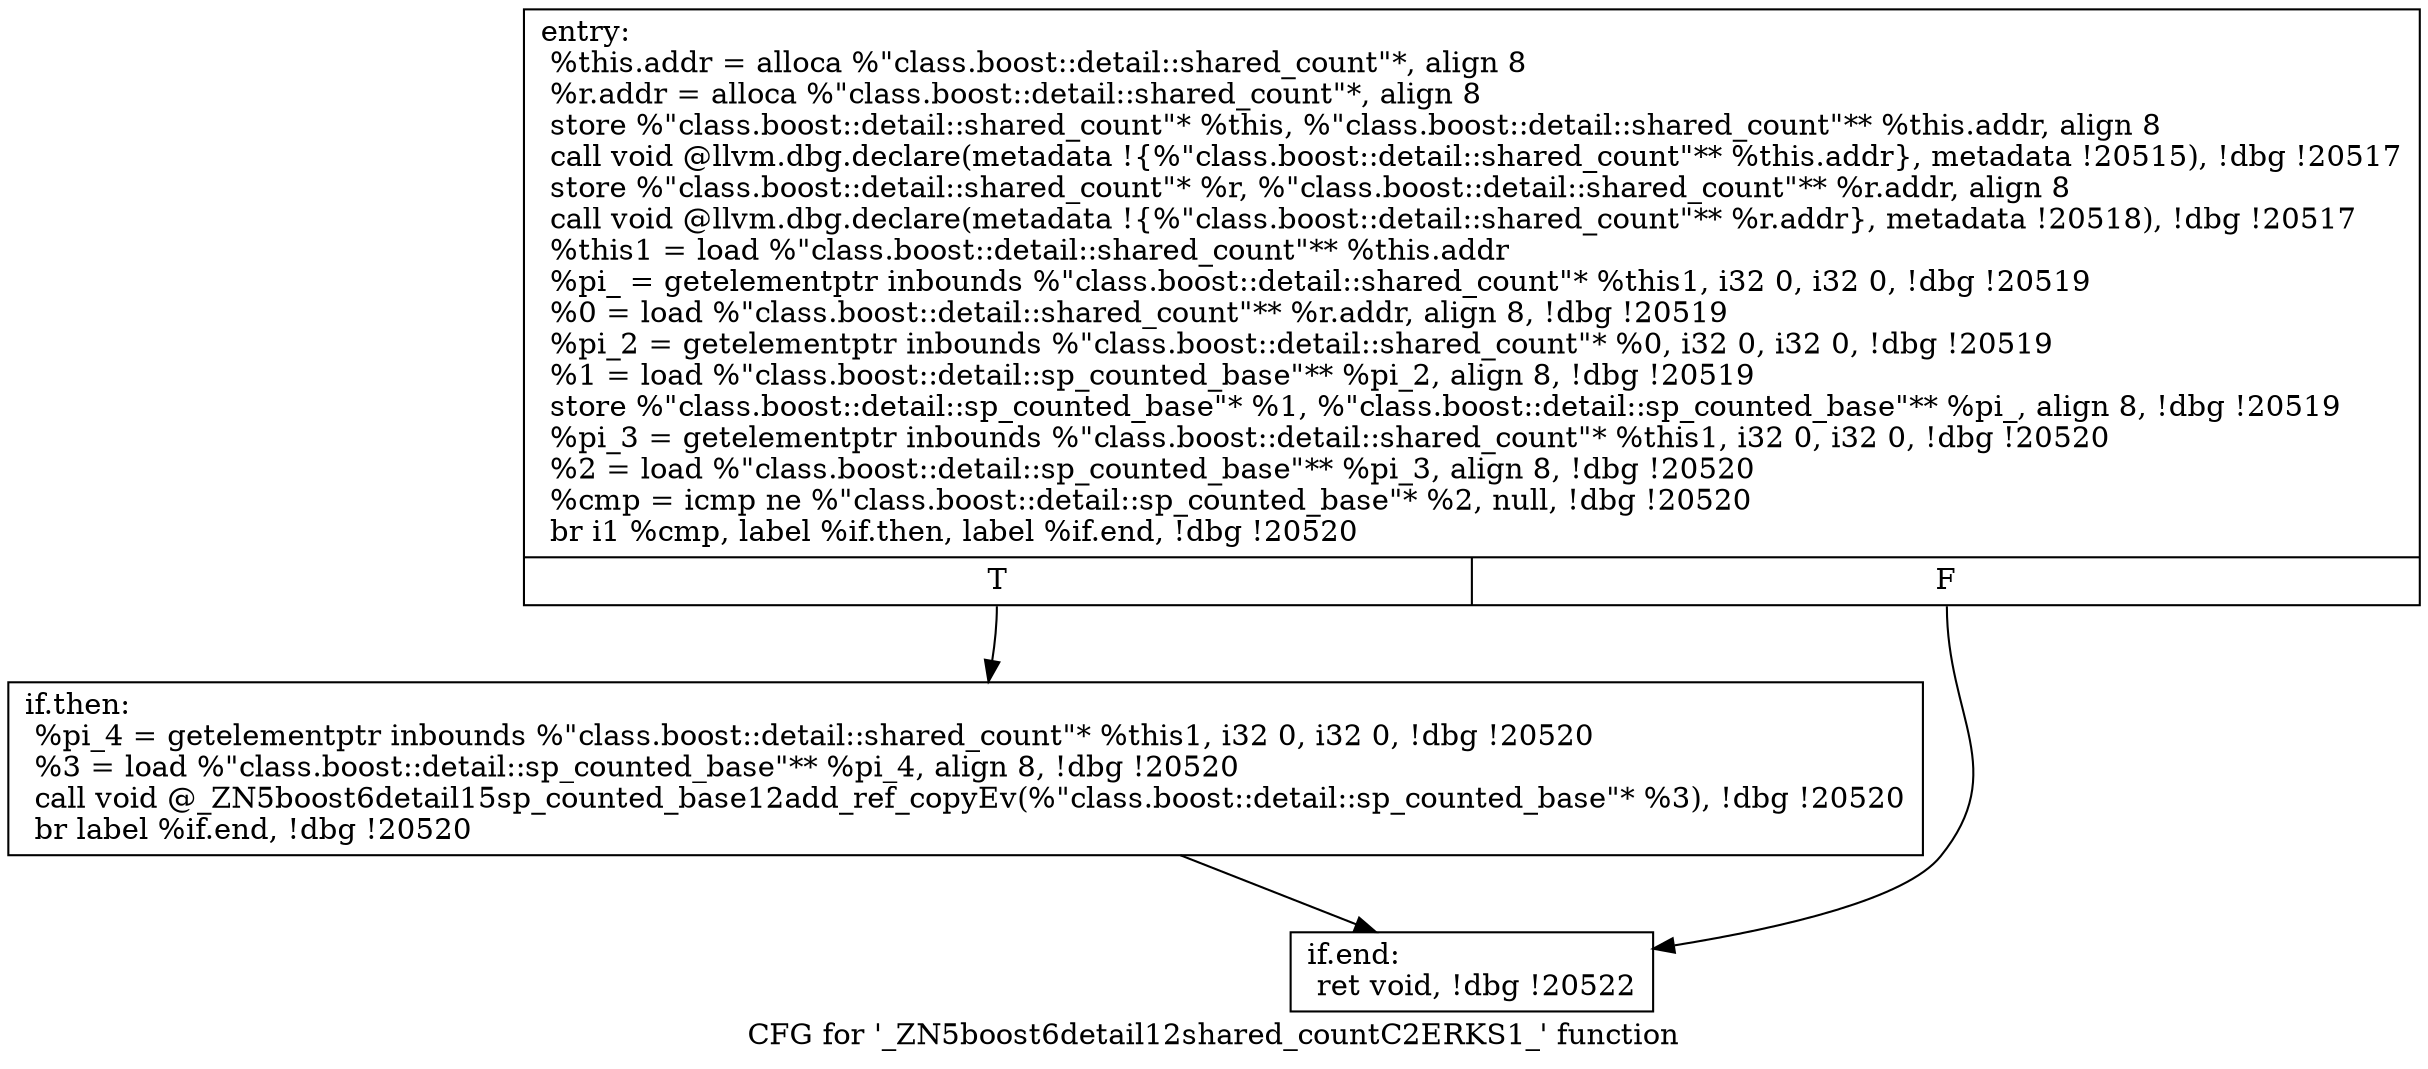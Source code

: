 digraph "CFG for '_ZN5boost6detail12shared_countC2ERKS1_' function" {
	label="CFG for '_ZN5boost6detail12shared_countC2ERKS1_' function";

	Node0x7fd441776340 [shape=record,label="{entry:\l  %this.addr = alloca %\"class.boost::detail::shared_count\"*, align 8\l  %r.addr = alloca %\"class.boost::detail::shared_count\"*, align 8\l  store %\"class.boost::detail::shared_count\"* %this, %\"class.boost::detail::shared_count\"** %this.addr, align 8\l  call void @llvm.dbg.declare(metadata !\{%\"class.boost::detail::shared_count\"** %this.addr\}, metadata !20515), !dbg !20517\l  store %\"class.boost::detail::shared_count\"* %r, %\"class.boost::detail::shared_count\"** %r.addr, align 8\l  call void @llvm.dbg.declare(metadata !\{%\"class.boost::detail::shared_count\"** %r.addr\}, metadata !20518), !dbg !20517\l  %this1 = load %\"class.boost::detail::shared_count\"** %this.addr\l  %pi_ = getelementptr inbounds %\"class.boost::detail::shared_count\"* %this1, i32 0, i32 0, !dbg !20519\l  %0 = load %\"class.boost::detail::shared_count\"** %r.addr, align 8, !dbg !20519\l  %pi_2 = getelementptr inbounds %\"class.boost::detail::shared_count\"* %0, i32 0, i32 0, !dbg !20519\l  %1 = load %\"class.boost::detail::sp_counted_base\"** %pi_2, align 8, !dbg !20519\l  store %\"class.boost::detail::sp_counted_base\"* %1, %\"class.boost::detail::sp_counted_base\"** %pi_, align 8, !dbg !20519\l  %pi_3 = getelementptr inbounds %\"class.boost::detail::shared_count\"* %this1, i32 0, i32 0, !dbg !20520\l  %2 = load %\"class.boost::detail::sp_counted_base\"** %pi_3, align 8, !dbg !20520\l  %cmp = icmp ne %\"class.boost::detail::sp_counted_base\"* %2, null, !dbg !20520\l  br i1 %cmp, label %if.then, label %if.end, !dbg !20520\l|{<s0>T|<s1>F}}"];
	Node0x7fd441776340:s0 -> Node0x7fd441776390;
	Node0x7fd441776340:s1 -> Node0x7fd4417763e0;
	Node0x7fd441776390 [shape=record,label="{if.then:                                          \l  %pi_4 = getelementptr inbounds %\"class.boost::detail::shared_count\"* %this1, i32 0, i32 0, !dbg !20520\l  %3 = load %\"class.boost::detail::sp_counted_base\"** %pi_4, align 8, !dbg !20520\l  call void @_ZN5boost6detail15sp_counted_base12add_ref_copyEv(%\"class.boost::detail::sp_counted_base\"* %3), !dbg !20520\l  br label %if.end, !dbg !20520\l}"];
	Node0x7fd441776390 -> Node0x7fd4417763e0;
	Node0x7fd4417763e0 [shape=record,label="{if.end:                                           \l  ret void, !dbg !20522\l}"];
}
